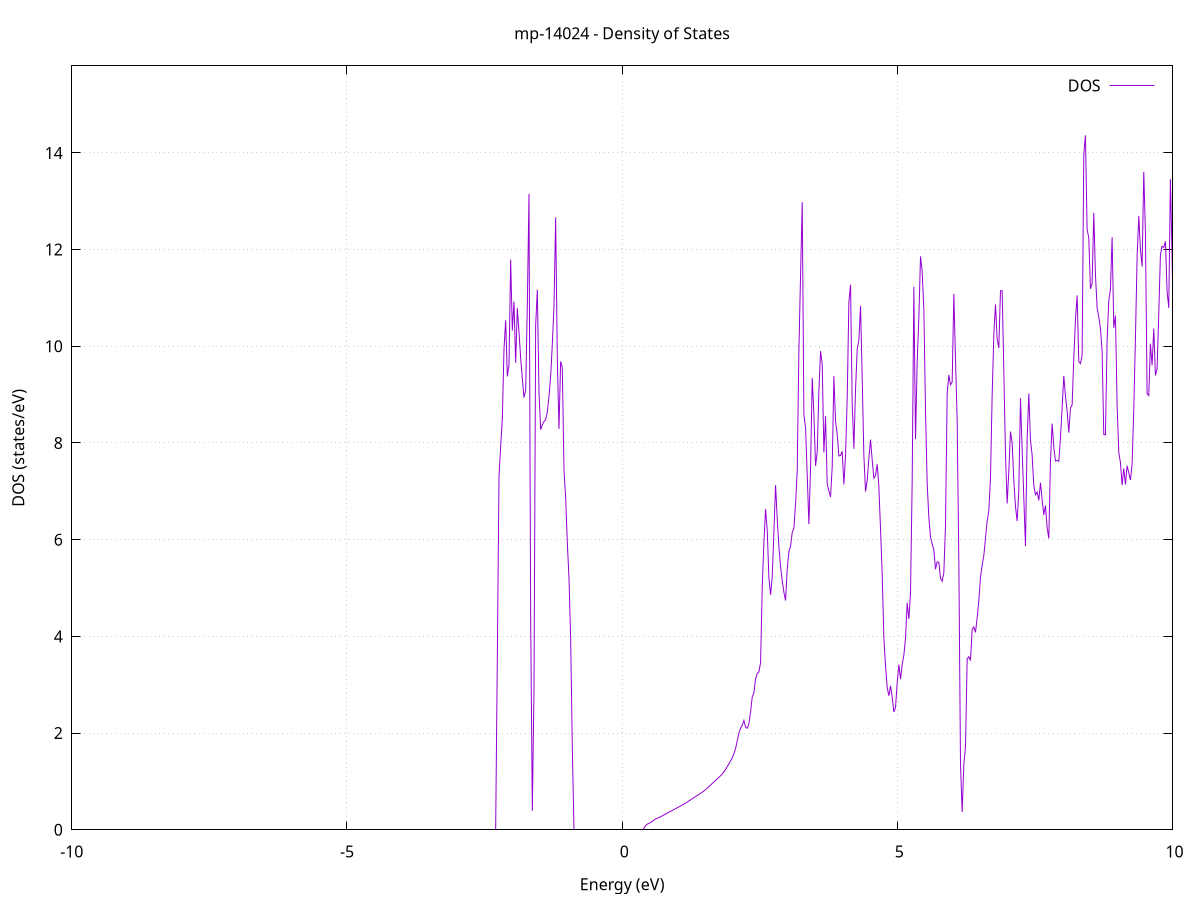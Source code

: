 set title 'mp-14024 - Density of States'
set xlabel 'Energy (eV)'
set ylabel 'DOS (states/eV)'
set grid
set xrange [-10:10]
set yrange [0:15.800]
set xzeroaxis lt -1
set terminal png size 800,600
set output 'mp-14024_dos_gnuplot.png'
plot '-' using 1:2 with lines title 'DOS'
-46.677600 0.000000
-46.647300 0.000000
-46.617000 0.000000
-46.586800 0.000000
-46.556500 0.000000
-46.526200 0.000000
-46.495900 0.000000
-46.465700 0.000000
-46.435400 0.000000
-46.405100 0.000000
-46.374800 0.000000
-46.344600 0.000000
-46.314300 0.000000
-46.284000 0.000000
-46.253800 0.000000
-46.223500 0.000000
-46.193200 0.000000
-46.162900 0.000000
-46.132700 0.000000
-46.102400 0.000000
-46.072100 0.000000
-46.041800 0.000000
-46.011600 0.000000
-45.981300 0.000000
-45.951000 0.000000
-45.920800 0.000000
-45.890500 0.000000
-45.860200 0.000000
-45.829900 0.000000
-45.799700 0.000000
-45.769400 0.000000
-45.739100 0.000000
-45.708800 0.000000
-45.678600 0.000000
-45.648300 0.000000
-45.618000 0.000000
-45.587800 0.000000
-45.557500 0.000000
-45.527200 0.000000
-45.496900 0.000000
-45.466700 0.000000
-45.436400 0.000000
-45.406100 0.000000
-45.375900 0.000000
-45.345600 0.000000
-45.315300 0.000000
-45.285000 0.000000
-45.254800 0.000000
-45.224500 0.000000
-45.194200 0.000000
-45.163900 0.000000
-45.133700 0.000000
-45.103400 0.000000
-45.073100 0.000000
-45.042900 0.000000
-45.012600 0.000000
-44.982300 0.000000
-44.952000 0.000000
-44.921800 0.000000
-44.891500 0.000000
-44.861200 0.000000
-44.830900 0.000000
-44.800700 0.000000
-44.770400 0.000000
-44.740100 0.000000
-44.709900 0.000000
-44.679600 0.000000
-44.649300 0.000000
-44.619000 0.000000
-44.588800 0.000000
-44.558500 0.000000
-44.528200 0.000000
-44.497900 0.000000
-44.467700 0.000000
-44.437400 0.000000
-44.407100 0.000000
-44.376900 0.000000
-44.346600 0.000000
-44.316300 0.000000
-44.286000 0.000000
-44.255800 0.000000
-44.225500 0.000000
-44.195200 0.000000
-44.165000 0.000000
-44.134700 0.000000
-44.104400 0.000000
-44.074100 0.000000
-44.043900 0.000000
-44.013600 0.000000
-43.983300 0.000000
-43.953000 0.000000
-43.922800 4.117400
-43.892500 16.302800
-43.862200 30.410100
-43.832000 44.315000
-43.801700 121.526500
-43.771400 177.632800
-43.741100 0.000000
-43.710900 0.000000
-43.680600 0.000000
-43.650300 0.000000
-43.620000 0.000000
-43.589800 0.000000
-43.559500 0.000000
-43.529200 0.000000
-43.499000 0.000000
-43.468700 0.000000
-43.438400 0.000000
-43.408100 0.000000
-43.377900 0.000000
-43.347600 0.000000
-43.317300 0.000000
-43.287000 0.000000
-43.256800 0.000000
-43.226500 0.000000
-43.196200 0.000000
-43.166000 0.000000
-43.135700 0.000000
-43.105400 0.000000
-43.075100 0.000000
-43.044900 0.000000
-43.014600 0.000000
-42.984300 0.000000
-42.954000 0.000000
-42.923800 0.000000
-42.893500 0.000000
-42.863200 0.000000
-42.833000 0.000000
-42.802700 0.000000
-42.772400 0.000000
-42.742100 0.000000
-42.711900 0.000000
-42.681600 0.000000
-42.651300 0.000000
-42.621100 0.000000
-42.590800 0.000000
-42.560500 0.000000
-42.530200 0.000000
-42.500000 0.000000
-42.469700 0.000000
-42.439400 0.000000
-42.409100 0.000000
-42.378900 0.000000
-42.348600 0.000000
-42.318300 0.000000
-42.288100 0.000000
-42.257800 0.000000
-42.227500 0.000000
-42.197200 0.000000
-42.167000 0.000000
-42.136700 0.000000
-42.106400 0.000000
-42.076100 0.000000
-42.045900 0.000000
-42.015600 0.000000
-41.985300 0.000000
-41.955100 0.000000
-41.924800 0.000000
-41.894500 0.000000
-41.864200 0.000000
-41.834000 0.000000
-41.803700 0.000000
-41.773400 0.000000
-41.743100 0.000000
-41.712900 0.000000
-41.682600 0.000000
-41.652300 0.000000
-41.622100 0.000000
-41.591800 0.000000
-41.561500 0.000000
-41.531200 0.000000
-41.501000 0.000000
-41.470700 0.000000
-41.440400 0.000000
-41.410200 0.000000
-41.379900 0.000000
-41.349600 0.000000
-41.319300 0.000000
-41.289100 0.000000
-41.258800 0.000000
-41.228500 0.000000
-41.198200 0.000000
-41.168000 0.000000
-41.137700 0.000000
-41.107400 0.000000
-41.077200 0.000000
-41.046900 0.000000
-41.016600 0.000000
-40.986300 0.000000
-40.956100 0.000000
-40.925800 0.000000
-40.895500 0.000000
-40.865200 0.000000
-40.835000 0.000000
-40.804700 0.000000
-40.774400 0.000000
-40.744200 0.000000
-40.713900 0.000000
-40.683600 0.000000
-40.653300 0.000000
-40.623100 0.000000
-40.592800 0.000000
-40.562500 0.000000
-40.532200 0.000000
-40.502000 0.000000
-40.471700 0.000000
-40.441400 0.000000
-40.411200 0.000000
-40.380900 0.000000
-40.350600 0.000000
-40.320300 0.000000
-40.290100 0.000000
-40.259800 0.000000
-40.229500 0.000000
-40.199300 0.000000
-40.169000 0.000000
-40.138700 0.000000
-40.108400 0.000000
-40.078200 0.000000
-40.047900 0.000000
-40.017600 0.000000
-39.987300 0.000000
-39.957100 0.000000
-39.926800 0.000000
-39.896500 0.000000
-39.866300 0.000000
-39.836000 0.000000
-39.805700 0.000000
-39.775400 0.000000
-39.745200 0.000000
-39.714900 0.000000
-39.684600 0.000000
-39.654300 0.000000
-39.624100 0.000000
-39.593800 0.000000
-39.563500 0.000000
-39.533300 0.000000
-39.503000 0.000000
-39.472700 0.000000
-39.442400 0.000000
-39.412200 0.000000
-39.381900 0.000000
-39.351600 0.000000
-39.321300 0.000000
-39.291100 0.000000
-39.260800 0.000000
-39.230500 0.000000
-39.200300 0.000000
-39.170000 0.000000
-39.139700 0.000000
-39.109400 0.000000
-39.079200 0.000000
-39.048900 0.000000
-39.018600 0.000000
-38.988300 0.000000
-38.958100 0.000000
-38.927800 0.000000
-38.897500 0.000000
-38.867300 0.000000
-38.837000 0.000000
-38.806700 0.000000
-38.776400 0.000000
-38.746200 0.000000
-38.715900 0.000000
-38.685600 0.000000
-38.655400 0.000000
-38.625100 0.000000
-38.594800 0.000000
-38.564500 0.000000
-38.534300 0.000000
-38.504000 0.000000
-38.473700 0.000000
-38.443400 0.000000
-38.413200 0.000000
-38.382900 0.000000
-38.352600 0.000000
-38.322400 0.000000
-38.292100 0.000000
-38.261800 0.000000
-38.231500 0.000000
-38.201300 0.000000
-38.171000 0.000000
-38.140700 0.000000
-38.110400 0.000000
-38.080200 0.000000
-38.049900 0.000000
-38.019600 0.000000
-37.989400 0.000000
-37.959100 0.000000
-37.928800 0.000000
-37.898500 0.000000
-37.868300 0.000000
-37.838000 0.000000
-37.807700 0.000000
-37.777400 0.000000
-37.747200 0.000000
-37.716900 0.000000
-37.686600 0.000000
-37.656400 0.000000
-37.626100 0.000000
-37.595800 0.000000
-37.565500 0.000000
-37.535300 0.000000
-37.505000 0.000000
-37.474700 0.000000
-37.444500 0.000000
-37.414200 0.000000
-37.383900 0.000000
-37.353600 0.000000
-37.323400 0.000000
-37.293100 0.000000
-37.262800 0.000000
-37.232500 0.000000
-37.202300 0.000000
-37.172000 0.000000
-37.141700 0.000000
-37.111500 0.000000
-37.081200 0.000000
-37.050900 0.000000
-37.020600 0.000000
-36.990400 0.000000
-36.960100 0.000000
-36.929800 0.000000
-36.899500 0.000000
-36.869300 0.000000
-36.839000 0.000000
-36.808700 0.000000
-36.778500 0.000000
-36.748200 0.000000
-36.717900 0.000000
-36.687600 0.000000
-36.657400 0.000000
-36.627100 0.000000
-36.596800 0.000000
-36.566500 0.000000
-36.536300 0.000000
-36.506000 0.000000
-36.475700 0.000000
-36.445500 0.000000
-36.415200 0.000000
-36.384900 0.000000
-36.354600 0.000000
-36.324400 0.000000
-36.294100 0.000000
-36.263800 0.000000
-36.233500 0.000000
-36.203300 0.000000
-36.173000 0.000000
-36.142700 0.000000
-36.112500 0.000000
-36.082200 0.000000
-36.051900 0.000000
-36.021600 0.000000
-35.991400 0.000000
-35.961100 0.000000
-35.930800 0.000000
-35.900600 0.000000
-35.870300 0.000000
-35.840000 0.000000
-35.809700 0.000000
-35.779500 0.000000
-35.749200 0.000000
-35.718900 0.000000
-35.688600 0.000000
-35.658400 0.000000
-35.628100 0.000000
-35.597800 0.000000
-35.567600 0.000000
-35.537300 0.000000
-35.507000 0.000000
-35.476700 0.000000
-35.446500 0.000000
-35.416200 0.000000
-35.385900 0.000000
-35.355600 0.000000
-35.325400 0.000000
-35.295100 0.000000
-35.264800 0.000000
-35.234600 0.000000
-35.204300 0.000000
-35.174000 0.000000
-35.143700 0.000000
-35.113500 0.000000
-35.083200 0.000000
-35.052900 0.000000
-35.022600 0.000000
-34.992400 0.000000
-34.962100 0.000000
-34.931800 0.000000
-34.901600 0.000000
-34.871300 0.000000
-34.841000 0.000000
-34.810700 0.000000
-34.780500 0.000000
-34.750200 0.000000
-34.719900 0.000000
-34.689700 0.000000
-34.659400 0.000000
-34.629100 0.000000
-34.598800 0.000000
-34.568600 0.000000
-34.538300 0.000000
-34.508000 0.000000
-34.477700 0.000000
-34.447500 0.000000
-34.417200 0.000000
-34.386900 0.000000
-34.356700 0.000000
-34.326400 0.000000
-34.296100 0.000000
-34.265800 0.000000
-34.235600 0.000000
-34.205300 0.000000
-34.175000 0.000000
-34.144700 0.000000
-34.114500 0.000000
-34.084200 0.000000
-34.053900 0.000000
-34.023700 0.000000
-33.993400 0.000000
-33.963100 0.000000
-33.932800 0.000000
-33.902600 0.000000
-33.872300 0.000000
-33.842000 0.000000
-33.811700 0.000000
-33.781500 0.000000
-33.751200 0.000000
-33.720900 0.000000
-33.690700 0.000000
-33.660400 0.000000
-33.630100 0.000000
-33.599800 0.000000
-33.569600 0.000000
-33.539300 0.000000
-33.509000 0.000000
-33.478700 0.000000
-33.448500 0.000000
-33.418200 0.000000
-33.387900 0.000000
-33.357700 0.000000
-33.327400 0.000000
-33.297100 0.000000
-33.266800 0.000000
-33.236600 0.000000
-33.206300 0.000000
-33.176000 0.000000
-33.145800 0.000000
-33.115500 0.000000
-33.085200 0.000000
-33.054900 0.000000
-33.024700 0.000000
-32.994400 0.000000
-32.964100 0.000000
-32.933800 0.000000
-32.903600 0.000000
-32.873300 0.000000
-32.843000 0.000000
-32.812800 0.000000
-32.782500 0.000000
-32.752200 0.000000
-32.721900 0.000000
-32.691700 0.000000
-32.661400 0.000000
-32.631100 0.000000
-32.600800 0.000000
-32.570600 0.000000
-32.540300 0.000000
-32.510000 0.000000
-32.479800 0.000000
-32.449500 0.000000
-32.419200 0.000000
-32.388900 0.000000
-32.358700 0.000000
-32.328400 0.000000
-32.298100 0.000000
-32.267800 0.000000
-32.237600 0.000000
-32.207300 0.000000
-32.177000 0.000000
-32.146800 0.000000
-32.116500 0.000000
-32.086200 0.000000
-32.055900 0.000000
-32.025700 0.000000
-31.995400 0.000000
-31.965100 0.000000
-31.934900 0.000000
-31.904600 0.000000
-31.874300 0.000000
-31.844000 0.000000
-31.813800 0.000000
-31.783500 0.000000
-31.753200 0.000000
-31.722900 0.000000
-31.692700 0.000000
-31.662400 0.000000
-31.632100 0.000000
-31.601900 0.000000
-31.571600 0.000000
-31.541300 0.000000
-31.511000 0.000000
-31.480800 0.000000
-31.450500 0.000000
-31.420200 0.000000
-31.389900 0.000000
-31.359700 0.000000
-31.329400 0.000000
-31.299100 0.000000
-31.268900 0.000000
-31.238600 0.000000
-31.208300 0.000000
-31.178000 0.000000
-31.147800 0.000000
-31.117500 0.000000
-31.087200 0.000000
-31.056900 0.000000
-31.026700 0.000000
-30.996400 0.000000
-30.966100 0.000000
-30.935900 0.000000
-30.905600 0.000000
-30.875300 0.000000
-30.845000 0.000000
-30.814800 0.000000
-30.784500 0.000000
-30.754200 0.000000
-30.724000 0.000000
-30.693700 0.000000
-30.663400 0.000000
-30.633100 0.000000
-30.602900 0.000000
-30.572600 0.000000
-30.542300 0.000000
-30.512000 0.000000
-30.481800 0.000000
-30.451500 0.000000
-30.421200 0.000000
-30.391000 0.000000
-30.360700 0.000000
-30.330400 0.000000
-30.300100 0.000000
-30.269900 0.000000
-30.239600 0.000000
-30.209300 0.000000
-30.179000 0.000000
-30.148800 0.000000
-30.118500 0.000000
-30.088200 0.000000
-30.058000 0.000000
-30.027700 0.000000
-29.997400 0.000000
-29.967100 0.000000
-29.936900 0.000000
-29.906600 0.000000
-29.876300 0.000000
-29.846000 0.000000
-29.815800 0.000000
-29.785500 0.000000
-29.755200 0.000000
-29.725000 0.000000
-29.694700 0.000000
-29.664400 0.000000
-29.634100 0.000000
-29.603900 0.000000
-29.573600 0.000000
-29.543300 0.000000
-29.513000 0.000000
-29.482800 0.000000
-29.452500 0.000000
-29.422200 0.000000
-29.392000 0.000000
-29.361700 0.000000
-29.331400 0.000000
-29.301100 0.000000
-29.270900 0.000000
-29.240600 0.000000
-29.210300 0.000000
-29.180100 0.000000
-29.149800 0.000000
-29.119500 0.000000
-29.089200 0.000000
-29.059000 0.000000
-29.028700 0.000000
-28.998400 0.000000
-28.968100 0.000000
-28.937900 0.000000
-28.907600 0.000000
-28.877300 0.000000
-28.847100 0.000000
-28.816800 0.000000
-28.786500 0.000000
-28.756200 0.000000
-28.726000 0.000000
-28.695700 0.000000
-28.665400 0.000000
-28.635100 0.000000
-28.604900 0.000000
-28.574600 0.000000
-28.544300 0.000000
-28.514100 0.000000
-28.483800 0.000000
-28.453500 0.000000
-28.423200 0.000000
-28.393000 0.000000
-28.362700 0.000000
-28.332400 0.000000
-28.302100 0.000000
-28.271900 0.000000
-28.241600 0.000000
-28.211300 0.000000
-28.181100 0.000000
-28.150800 0.000000
-28.120500 0.000000
-28.090200 0.000000
-28.060000 0.000000
-28.029700 0.000000
-27.999400 0.000000
-27.969200 0.000000
-27.938900 0.000000
-27.908600 0.000000
-27.878300 0.000000
-27.848100 0.000000
-27.817800 0.000000
-27.787500 0.000000
-27.757200 0.000000
-27.727000 0.000000
-27.696700 0.000000
-27.666400 0.000000
-27.636200 0.000000
-27.605900 0.000000
-27.575600 0.000000
-27.545300 0.000000
-27.515100 0.000000
-27.484800 0.000000
-27.454500 0.000000
-27.424200 0.000000
-27.394000 0.000000
-27.363700 0.000000
-27.333400 0.000000
-27.303200 0.000000
-27.272900 0.000000
-27.242600 0.000000
-27.212300 0.000000
-27.182100 0.000000
-27.151800 0.000000
-27.121500 0.000000
-27.091200 0.000000
-27.061000 0.000000
-27.030700 0.000000
-27.000400 0.000000
-26.970200 0.000000
-26.939900 0.000000
-26.909600 0.000000
-26.879300 0.000000
-26.849100 0.000000
-26.818800 0.000000
-26.788500 0.000000
-26.758200 0.000000
-26.728000 0.000000
-26.697700 0.000000
-26.667400 0.000000
-26.637200 0.000000
-26.606900 0.000000
-26.576600 0.000000
-26.546300 0.000000
-26.516100 0.000000
-26.485800 0.000000
-26.455500 0.000000
-26.425300 0.000000
-26.395000 0.000000
-26.364700 0.000000
-26.334400 0.000000
-26.304200 0.000000
-26.273900 0.000000
-26.243600 0.000000
-26.213300 0.000000
-26.183100 0.000000
-26.152800 0.000000
-26.122500 0.000000
-26.092300 0.000000
-26.062000 0.000000
-26.031700 0.000000
-26.001400 0.000000
-25.971200 0.000000
-25.940900 0.000000
-25.910600 0.000000
-25.880300 0.000000
-25.850100 0.000000
-25.819800 0.000000
-25.789500 0.000000
-25.759300 0.000000
-25.729000 0.000000
-25.698700 0.000000
-25.668400 0.000000
-25.638200 0.000000
-25.607900 0.000000
-25.577600 0.000000
-25.547300 0.000000
-25.517100 0.000000
-25.486800 0.000000
-25.456500 0.000000
-25.426300 0.000000
-25.396000 0.000000
-25.365700 0.000000
-25.335400 0.000000
-25.305200 0.000000
-25.274900 0.000000
-25.244600 0.000000
-25.214400 0.000000
-25.184100 0.000000
-25.153800 0.000000
-25.123500 0.000000
-25.093300 0.000000
-25.063000 0.000000
-25.032700 0.000000
-25.002400 0.000000
-24.972200 0.000000
-24.941900 0.000000
-24.911600 0.000000
-24.881400 0.000000
-24.851100 0.000000
-24.820800 0.000000
-24.790500 0.000000
-24.760300 0.000000
-24.730000 0.000000
-24.699700 0.000000
-24.669400 0.000000
-24.639200 0.000000
-24.608900 0.000000
-24.578600 0.000000
-24.548400 0.000000
-24.518100 0.000000
-24.487800 0.000000
-24.457500 0.000000
-24.427300 0.000000
-24.397000 0.000000
-24.366700 0.000000
-24.336400 0.000000
-24.306200 0.000000
-24.275900 0.000000
-24.245600 0.000000
-24.215400 0.000000
-24.185100 0.000000
-24.154800 0.000000
-24.124500 0.000000
-24.094300 0.000000
-24.064000 0.000000
-24.033700 0.000000
-24.003400 0.000000
-23.973200 0.000000
-23.942900 0.000000
-23.912600 0.000000
-23.882400 0.000000
-23.852100 0.000000
-23.821800 0.000000
-23.791500 0.000000
-23.761300 0.000000
-23.731000 0.000000
-23.700700 0.000000
-23.670500 0.000000
-23.640200 0.000000
-23.609900 0.000000
-23.579600 0.000000
-23.549400 0.000000
-23.519100 0.000000
-23.488800 0.000000
-23.458500 0.000000
-23.428300 0.000000
-23.398000 0.000000
-23.367700 0.000000
-23.337500 0.000000
-23.307200 0.000000
-23.276900 0.000000
-23.246600 0.000000
-23.216400 0.000000
-23.186100 0.000000
-23.155800 0.000000
-23.125500 0.000000
-23.095300 0.000000
-23.065000 0.000000
-23.034700 0.000000
-23.004500 0.000000
-22.974200 0.000000
-22.943900 0.000000
-22.913600 1.197400
-22.883400 2.726000
-22.853100 3.869300
-22.822800 4.943400
-22.792500 6.123300
-22.762300 7.750100
-22.732000 11.201400
-22.701700 11.999800
-22.671500 9.470200
-22.641200 8.335700
-22.610900 9.599300
-22.580600 10.109900
-22.550400 9.856800
-22.520100 9.440600
-22.489800 8.748100
-22.459600 8.365500
-22.429300 3.970500
-22.399000 1.740600
-22.368700 10.496200
-22.338500 12.230800
-22.308200 20.213100
-22.277900 41.224400
-22.247600 41.360000
-22.217400 31.380200
-22.187100 27.206700
-22.156800 23.672800
-22.126600 28.486600
-22.096300 29.842300
-22.066000 37.665500
-22.035700 36.046200
-22.005500 40.451400
-21.975200 21.997200
-21.944900 21.631400
-21.914600 63.656900
-21.884400 59.910600
-21.854100 66.391700
-21.823800 58.266200
-21.793600 59.193800
-21.763300 72.109300
-21.733000 81.782900
-21.702700 108.061200
-21.672500 51.007200
-21.642200 64.711300
-21.611900 26.721800
-21.581600 0.000000
-21.551400 0.000000
-21.521100 0.000000
-21.490800 0.000000
-21.460600 0.000000
-21.430300 0.000000
-21.400000 0.000000
-21.369700 0.000000
-21.339500 0.000000
-21.309200 0.000000
-21.278900 0.000000
-21.248600 0.000000
-21.218400 0.000000
-21.188100 0.000000
-21.157800 0.000000
-21.127600 0.000000
-21.097300 0.000000
-21.067000 0.000000
-21.036700 0.000000
-21.006500 0.000000
-20.976200 0.000000
-20.945900 0.000000
-20.915700 0.000000
-20.885400 0.000000
-20.855100 0.000000
-20.824800 0.000000
-20.794600 0.000000
-20.764300 0.000000
-20.734000 0.000000
-20.703700 0.000000
-20.673500 0.000000
-20.643200 0.000000
-20.612900 0.000000
-20.582700 0.000000
-20.552400 0.000000
-20.522100 0.000000
-20.491800 0.000000
-20.461600 0.000000
-20.431300 0.000000
-20.401000 0.000000
-20.370700 0.000000
-20.340500 0.000000
-20.310200 0.000000
-20.279900 0.000000
-20.249700 0.000000
-20.219400 0.000000
-20.189100 0.000000
-20.158800 0.000000
-20.128600 0.000000
-20.098300 0.000000
-20.068000 0.000000
-20.037700 0.000000
-20.007500 0.000000
-19.977200 0.000000
-19.946900 0.000000
-19.916700 0.000000
-19.886400 0.000000
-19.856100 0.000000
-19.825800 0.000000
-19.795600 0.000000
-19.765300 0.000000
-19.735000 0.000000
-19.704800 0.000000
-19.674500 0.000000
-19.644200 0.000000
-19.613900 0.000000
-19.583700 0.000000
-19.553400 0.000000
-19.523100 0.000000
-19.492800 0.000000
-19.462600 0.000000
-19.432300 0.000000
-19.402000 0.000000
-19.371800 0.000000
-19.341500 0.000000
-19.311200 0.000000
-19.280900 0.000000
-19.250700 0.000000
-19.220400 0.000000
-19.190100 0.000000
-19.159800 0.000000
-19.129600 0.000000
-19.099300 0.000000
-19.069000 0.000000
-19.038800 0.000000
-19.008500 0.000000
-18.978200 0.000000
-18.947900 0.000000
-18.917700 0.000000
-18.887400 0.000000
-18.857100 0.000000
-18.826800 0.000000
-18.796600 0.000000
-18.766300 0.000000
-18.736000 0.000000
-18.705800 0.000000
-18.675500 0.000000
-18.645200 0.000000
-18.614900 0.000000
-18.584700 0.000000
-18.554400 0.000000
-18.524100 0.000000
-18.493900 0.000000
-18.463600 0.000000
-18.433300 0.000000
-18.403000 0.000000
-18.372800 0.000000
-18.342500 0.000000
-18.312200 0.000000
-18.281900 0.000000
-18.251700 0.000000
-18.221400 0.000000
-18.191100 0.000000
-18.160900 0.000000
-18.130600 0.000000
-18.100300 0.000000
-18.070000 0.000000
-18.039800 0.000000
-18.009500 0.000000
-17.979200 0.000000
-17.948900 0.000000
-17.918700 0.000000
-17.888400 0.000000
-17.858100 0.000000
-17.827900 0.000000
-17.797600 0.000000
-17.767300 0.000000
-17.737000 0.000000
-17.706800 0.000000
-17.676500 0.000000
-17.646200 0.000000
-17.615900 0.000000
-17.585700 0.000000
-17.555400 0.000000
-17.525100 0.000000
-17.494900 0.000000
-17.464600 0.000000
-17.434300 0.000000
-17.404000 0.000000
-17.373800 0.000000
-17.343500 0.000000
-17.313200 0.000000
-17.282900 0.000000
-17.252700 0.000000
-17.222400 0.000000
-17.192100 0.000000
-17.161900 0.000000
-17.131600 0.000000
-17.101300 0.000000
-17.071000 0.000000
-17.040800 0.000000
-17.010500 0.000000
-16.980200 0.000000
-16.950000 0.000000
-16.919700 0.000000
-16.889400 0.000000
-16.859100 0.000000
-16.828900 0.000000
-16.798600 0.000000
-16.768300 0.000000
-16.738000 0.000000
-16.707800 0.000000
-16.677500 0.000000
-16.647200 0.000000
-16.617000 0.000000
-16.586700 0.000000
-16.556400 0.000000
-16.526100 0.000000
-16.495900 0.000000
-16.465600 0.000000
-16.435300 0.000000
-16.405000 0.000000
-16.374800 0.000000
-16.344500 0.000000
-16.314200 0.000000
-16.284000 0.000000
-16.253700 0.000000
-16.223400 0.000000
-16.193100 0.000000
-16.162900 0.000000
-16.132600 0.000000
-16.102300 0.000000
-16.072000 0.000000
-16.041800 0.000000
-16.011500 0.000000
-15.981200 0.000000
-15.951000 0.000000
-15.920700 0.000000
-15.890400 0.000000
-15.860100 0.000000
-15.829900 0.000000
-15.799600 0.000000
-15.769300 0.000000
-15.739100 0.000000
-15.708800 0.000000
-15.678500 0.000000
-15.648200 0.000000
-15.618000 0.000000
-15.587700 0.000000
-15.557400 0.000000
-15.527100 0.000000
-15.496900 0.000000
-15.466600 0.682800
-15.436300 1.191700
-15.406100 1.583100
-15.375800 1.995100
-15.345500 2.420000
-15.315200 2.906300
-15.285000 3.463400
-15.254700 4.109400
-15.224400 5.018700
-15.194100 6.309500
-15.163900 8.492000
-15.133600 8.422100
-15.103300 9.277400
-15.073100 10.545200
-15.042800 1.445400
-15.012500 13.463900
-14.982200 8.573100
-14.952000 8.544500
-14.921700 8.543500
-14.891400 6.075800
-14.861100 4.763100
-14.830900 3.925400
-14.800600 3.249400
-14.770300 2.666300
-14.740100 2.161300
-14.709800 1.657800
-14.679500 1.197000
-14.649200 0.537700
-14.619000 0.000000
-14.588700 0.000000
-14.558400 0.000000
-14.528100 0.000000
-14.497900 0.000000
-14.467600 0.000000
-14.437300 0.000000
-14.407100 0.000000
-14.376800 0.000000
-14.346500 0.000000
-14.316200 0.000000
-14.286000 0.000000
-14.255700 0.000000
-14.225400 0.000000
-14.195200 0.000000
-14.164900 0.000000
-14.134600 0.000000
-14.104300 0.000000
-14.074100 0.000000
-14.043800 0.000000
-14.013500 0.000000
-13.983200 0.000000
-13.953000 0.000000
-13.922700 0.000000
-13.892400 0.000000
-13.862200 0.000000
-13.831900 0.000000
-13.801600 0.000000
-13.771300 0.000000
-13.741100 0.000000
-13.710800 0.000000
-13.680500 0.000000
-13.650200 0.000000
-13.620000 0.000000
-13.589700 0.000000
-13.559400 0.000000
-13.529200 0.000000
-13.498900 0.000000
-13.468600 0.000000
-13.438300 0.000000
-13.408100 0.000000
-13.377800 0.000000
-13.347500 0.000000
-13.317200 0.000000
-13.287000 0.000000
-13.256700 0.000000
-13.226400 0.000000
-13.196200 0.000000
-13.165900 0.000000
-13.135600 0.000000
-13.105300 0.000000
-13.075100 0.000000
-13.044800 0.000000
-13.014500 0.000000
-12.984300 0.000000
-12.954000 0.000000
-12.923700 0.000000
-12.893400 0.000000
-12.863200 0.000000
-12.832900 0.000000
-12.802600 0.000000
-12.772300 0.000000
-12.742100 0.000000
-12.711800 0.000000
-12.681500 0.000000
-12.651300 0.000000
-12.621000 0.000000
-12.590700 0.000000
-12.560400 0.000000
-12.530200 0.000000
-12.499900 0.000000
-12.469600 0.000000
-12.439300 0.000000
-12.409100 0.000000
-12.378800 0.000000
-12.348500 0.000000
-12.318300 0.000000
-12.288000 0.000000
-12.257700 0.000000
-12.227400 0.000000
-12.197200 0.000000
-12.166900 0.000000
-12.136600 0.000000
-12.106300 0.000000
-12.076100 0.000000
-12.045800 0.000000
-12.015500 0.000000
-11.985300 0.000000
-11.955000 0.000000
-11.924700 0.000000
-11.894400 0.000000
-11.864200 0.000000
-11.833900 0.000000
-11.803600 0.000000
-11.773300 0.000000
-11.743100 0.000000
-11.712800 0.000000
-11.682500 0.000000
-11.652300 0.000000
-11.622000 0.000000
-11.591700 0.000000
-11.561400 0.000000
-11.531200 0.000000
-11.500900 0.000000
-11.470600 0.000000
-11.440400 0.000000
-11.410100 0.000000
-11.379800 0.000000
-11.349500 0.000000
-11.319300 0.000000
-11.289000 0.000000
-11.258700 0.000000
-11.228400 0.000000
-11.198200 0.000000
-11.167900 0.000000
-11.137600 0.000000
-11.107400 0.000000
-11.077100 0.000000
-11.046800 0.000000
-11.016500 0.000000
-10.986300 0.000000
-10.956000 0.000000
-10.925700 0.000000
-10.895400 0.000000
-10.865200 0.000000
-10.834900 0.000000
-10.804600 0.000000
-10.774400 0.000000
-10.744100 0.000000
-10.713800 0.000000
-10.683500 0.000000
-10.653300 0.000000
-10.623000 0.000000
-10.592700 0.000000
-10.562400 0.000000
-10.532200 0.000000
-10.501900 0.000000
-10.471600 0.000000
-10.441400 0.000000
-10.411100 0.000000
-10.380800 0.000000
-10.350500 0.000000
-10.320300 0.000000
-10.290000 0.000000
-10.259700 0.000000
-10.229500 0.000000
-10.199200 0.000000
-10.168900 0.000000
-10.138600 0.000000
-10.108400 0.000000
-10.078100 0.000000
-10.047800 0.000000
-10.017500 0.000000
-9.987300 0.000000
-9.957000 0.000000
-9.926700 0.000000
-9.896500 0.000000
-9.866200 0.000000
-9.835900 0.000000
-9.805600 0.000000
-9.775400 0.000000
-9.745100 0.000000
-9.714800 0.000000
-9.684500 0.000000
-9.654300 0.000000
-9.624000 0.000000
-9.593700 0.000000
-9.563500 0.000000
-9.533200 0.000000
-9.502900 0.000000
-9.472600 0.000000
-9.442400 0.000000
-9.412100 0.000000
-9.381800 0.000000
-9.351500 0.000000
-9.321300 0.000000
-9.291000 0.000000
-9.260700 0.000000
-9.230500 0.000000
-9.200200 0.000000
-9.169900 0.000000
-9.139600 0.000000
-9.109400 0.000000
-9.079100 0.000000
-9.048800 0.000000
-9.018600 0.000000
-8.988300 0.000000
-8.958000 0.000000
-8.927700 0.000000
-8.897500 0.000000
-8.867200 0.000000
-8.836900 0.000000
-8.806600 0.000000
-8.776400 0.000000
-8.746100 0.000000
-8.715800 0.000000
-8.685600 0.000000
-8.655300 0.000000
-8.625000 0.000000
-8.594700 0.000000
-8.564500 0.000000
-8.534200 0.000000
-8.503900 0.000000
-8.473600 0.000000
-8.443400 0.000000
-8.413100 0.000000
-8.382800 0.000000
-8.352600 0.000000
-8.322300 0.000000
-8.292000 0.000000
-8.261700 0.000000
-8.231500 0.000000
-8.201200 0.000000
-8.170900 0.000000
-8.140600 0.000000
-8.110400 0.000000
-8.080100 0.000000
-8.049800 0.000000
-8.019600 0.000000
-7.989300 0.000000
-7.959000 0.000000
-7.928700 0.000000
-7.898500 0.000000
-7.868200 0.000000
-7.837900 0.000000
-7.807600 0.000000
-7.777400 0.000000
-7.747100 0.000000
-7.716800 0.000000
-7.686600 0.000000
-7.656300 0.000000
-7.626000 0.000000
-7.595700 0.000000
-7.565500 0.000000
-7.535200 0.000000
-7.504900 0.000000
-7.474700 0.000000
-7.444400 0.000000
-7.414100 0.000000
-7.383800 0.000000
-7.353600 0.000000
-7.323300 0.000000
-7.293000 0.000000
-7.262700 0.000000
-7.232500 0.000000
-7.202200 0.000000
-7.171900 0.000000
-7.141700 0.000000
-7.111400 0.000000
-7.081100 0.000000
-7.050800 0.000000
-7.020600 0.000000
-6.990300 0.000000
-6.960000 0.000000
-6.929700 0.000000
-6.899500 0.000000
-6.869200 0.000000
-6.838900 0.000000
-6.808700 0.000000
-6.778400 0.000000
-6.748100 0.000000
-6.717800 0.000000
-6.687600 0.000000
-6.657300 0.000000
-6.627000 0.000000
-6.596700 0.000000
-6.566500 0.000000
-6.536200 0.000000
-6.505900 0.000000
-6.475700 0.000000
-6.445400 0.000000
-6.415100 0.000000
-6.384800 0.000000
-6.354600 0.000000
-6.324300 0.000000
-6.294000 0.000000
-6.263800 0.000000
-6.233500 0.000000
-6.203200 0.000000
-6.172900 0.000000
-6.142700 0.000000
-6.112400 0.000000
-6.082100 0.000000
-6.051800 0.000000
-6.021600 0.000000
-5.991300 0.000000
-5.961000 0.000000
-5.930800 0.000000
-5.900500 0.000000
-5.870200 0.000000
-5.839900 0.000000
-5.809700 0.000000
-5.779400 0.000000
-5.749100 0.000000
-5.718800 0.000000
-5.688600 0.000000
-5.658300 0.000000
-5.628000 0.000000
-5.597800 0.000000
-5.567500 0.000000
-5.537200 0.000000
-5.506900 0.000000
-5.476700 0.000000
-5.446400 0.000000
-5.416100 0.000000
-5.385800 0.000000
-5.355600 0.000000
-5.325300 0.000000
-5.295000 0.000000
-5.264800 0.000000
-5.234500 0.000000
-5.204200 0.000000
-5.173900 0.000000
-5.143700 0.000000
-5.113400 0.000000
-5.083100 0.000000
-5.052800 0.000000
-5.022600 0.000000
-4.992300 0.000000
-4.962000 0.000000
-4.931800 0.000000
-4.901500 0.000000
-4.871200 0.000000
-4.840900 0.000000
-4.810700 0.000000
-4.780400 0.000000
-4.750100 0.000000
-4.719900 0.000000
-4.689600 0.000000
-4.659300 0.000000
-4.629000 0.000000
-4.598800 0.000000
-4.568500 0.000000
-4.538200 0.000000
-4.507900 0.000000
-4.477700 0.000000
-4.447400 0.000000
-4.417100 0.000000
-4.386900 0.000000
-4.356600 0.000000
-4.326300 0.000000
-4.296000 0.000000
-4.265800 0.000000
-4.235500 0.000000
-4.205200 0.000000
-4.174900 0.000000
-4.144700 0.000000
-4.114400 0.000000
-4.084100 0.000000
-4.053900 0.000000
-4.023600 0.000000
-3.993300 0.000000
-3.963000 0.000000
-3.932800 0.000000
-3.902500 0.000000
-3.872200 0.000000
-3.841900 0.000000
-3.811700 0.000000
-3.781400 0.000000
-3.751100 0.000000
-3.720900 0.000000
-3.690600 0.000000
-3.660300 0.000000
-3.630000 0.000000
-3.599800 0.000000
-3.569500 0.000000
-3.539200 0.000000
-3.509000 0.000000
-3.478700 0.000000
-3.448400 0.000000
-3.418100 0.000000
-3.387900 0.000000
-3.357600 0.000000
-3.327300 0.000000
-3.297000 0.000000
-3.266800 0.000000
-3.236500 0.000000
-3.206200 0.000000
-3.176000 0.000000
-3.145700 0.000000
-3.115400 0.000000
-3.085100 0.000000
-3.054900 0.000000
-3.024600 0.000000
-2.994300 0.000000
-2.964000 0.000000
-2.933800 0.000000
-2.903500 0.000000
-2.873200 0.000000
-2.843000 0.000000
-2.812700 0.000000
-2.782400 0.000000
-2.752100 0.000000
-2.721900 0.000000
-2.691600 0.000000
-2.661300 0.000000
-2.631000 0.000000
-2.600800 0.000000
-2.570500 0.000000
-2.540200 0.000000
-2.510000 0.000000
-2.479700 0.000000
-2.449400 0.000000
-2.419100 0.000000
-2.388900 0.000000
-2.358600 0.000000
-2.328300 0.000000
-2.298000 0.019400
-2.267800 3.584500
-2.237500 7.318300
-2.207200 7.935000
-2.177000 8.495200
-2.146700 9.944600
-2.116400 10.537500
-2.086100 9.375800
-2.055900 9.613200
-2.025600 11.791000
-1.995300 10.326900
-1.965100 10.924800
-1.934800 9.658200
-1.904500 10.788800
-1.874200 10.297800
-1.844000 9.749500
-1.813700 9.332300
-1.783400 8.940300
-1.753100 9.093000
-1.722900 10.837800
-1.692600 13.151100
-1.662300 4.389200
-1.632100 0.392000
-1.601800 2.884300
-1.571500 10.436000
-1.541200 11.169400
-1.511000 9.055400
-1.480700 8.276100
-1.450400 8.373400
-1.420100 8.444700
-1.389900 8.478200
-1.359600 8.641300
-1.329300 8.963800
-1.299100 9.371800
-1.268800 10.042000
-1.238500 10.822600
-1.208200 12.666800
-1.178000 9.742600
-1.147700 8.291000
-1.117400 9.688100
-1.087100 9.557200
-1.056900 7.440000
-1.026600 6.875200
-0.996300 5.937200
-0.966100 5.207000
-0.935800 3.968100
-0.905500 1.695500
-0.875200 0.009500
-0.845000 0.000000
-0.814700 0.000000
-0.784400 0.000000
-0.754200 0.000000
-0.723900 0.000000
-0.693600 0.000000
-0.663300 0.000000
-0.633100 0.000000
-0.602800 0.000000
-0.572500 0.000000
-0.542200 0.000000
-0.512000 0.000000
-0.481700 0.000000
-0.451400 0.000000
-0.421200 0.000000
-0.390900 0.000000
-0.360600 0.000000
-0.330300 0.000000
-0.300100 0.000000
-0.269800 0.000000
-0.239500 0.000000
-0.209200 0.000000
-0.179000 0.000000
-0.148700 0.000000
-0.118400 0.000000
-0.088200 0.000000
-0.057900 0.000000
-0.027600 0.000000
0.002700 0.000000
0.032900 0.000000
0.063200 0.000000
0.093500 0.000000
0.123800 0.000000
0.154000 0.000000
0.184300 0.000000
0.214600 0.000000
0.244800 0.000000
0.275100 0.000000
0.305400 0.000000
0.335700 0.000000
0.365900 0.002200
0.396200 0.029000
0.426500 0.085800
0.456700 0.117200
0.487000 0.130400
0.517300 0.152300
0.547600 0.175300
0.577800 0.199500
0.608100 0.222200
0.638400 0.239400
0.668700 0.253200
0.698900 0.270200
0.729200 0.288400
0.759500 0.306900
0.789700 0.325700
0.820000 0.344800
0.850300 0.364300
0.880600 0.382200
0.910800 0.400400
0.941100 0.418800
0.971400 0.437300
1.001700 0.455800
1.031900 0.474600
1.062200 0.493600
1.092500 0.512800
1.122700 0.532200
1.153000 0.552400
1.183300 0.574400
1.213600 0.597000
1.243800 0.619300
1.274100 0.641600
1.304400 0.664100
1.334700 0.686800
1.364900 0.709600
1.395200 0.732400
1.425500 0.755200
1.455700 0.778100
1.486000 0.802900
1.516300 0.832000
1.546600 0.862300
1.576800 0.894000
1.607100 0.926000
1.637400 0.957700
1.667700 0.989200
1.697900 1.021100
1.728200 1.053200
1.758500 1.085700
1.788700 1.118600
1.819000 1.153700
1.849300 1.198800
1.879600 1.252900
1.909800 1.306600
1.940100 1.364100
1.970400 1.424400
2.000600 1.490000
2.030900 1.571300
2.061200 1.682600
2.091500 1.840800
2.121700 1.998700
2.152000 2.100600
2.182300 2.161400
2.212600 2.262300
2.242800 2.119000
2.273100 2.099300
2.303400 2.194200
2.333600 2.441100
2.363900 2.748600
2.394200 2.836000
2.424500 3.118100
2.454700 3.236500
2.485000 3.264800
2.515300 3.459900
2.545600 5.016700
2.575800 5.939200
2.606100 6.635600
2.636400 6.195000
2.666600 5.200800
2.696900 4.859300
2.727200 5.231800
2.757500 6.165400
2.787700 7.127300
2.818000 6.433600
2.848300 5.855500
2.878600 5.444100
2.908800 5.157900
2.939100 4.912800
2.969400 4.740800
2.999600 5.400400
3.029900 5.748400
3.060200 5.866300
3.090500 6.147100
3.120700 6.238300
3.151000 6.735400
3.181300 7.428200
3.211500 9.908800
3.241800 11.461000
3.272100 12.981100
3.302400 8.585900
3.332600 8.316400
3.362900 7.334200
3.393200 6.321200
3.423500 7.483700
3.453700 9.346000
3.484000 8.595200
3.514300 7.525600
3.544500 7.812800
3.574800 9.083600
3.605100 9.900100
3.635400 9.627400
3.665600 7.803900
3.695900 8.556800
3.726200 7.149400
3.756500 7.007700
3.786700 6.883900
3.817000 7.512700
3.847300 9.384000
3.877500 8.446000
3.907800 8.185000
3.938100 7.732600
3.968400 7.738500
3.998600 7.828000
4.028900 7.142800
4.059200 7.745300
4.089500 8.939400
4.119700 10.908300
4.150000 11.272300
4.180300 8.811300
4.210500 7.879300
4.240800 9.103500
4.271100 9.949300
4.301400 10.124500
4.331600 10.834500
4.361900 9.342500
4.392200 7.740700
4.422500 6.995200
4.452700 7.231700
4.483000 7.680500
4.513300 8.070700
4.543500 7.644800
4.573800 7.271400
4.604100 7.326300
4.634400 7.560600
4.664600 7.098100
4.694900 6.219700
4.725200 5.288100
4.755400 3.961600
4.785700 3.393700
4.816000 2.941800
4.846300 2.771900
4.876500 2.978000
4.906800 2.745900
4.937100 2.436200
4.967400 2.532100
4.997600 3.043900
5.027900 3.414200
5.058200 3.116200
5.088400 3.416400
5.118700 3.607700
5.149000 3.968200
5.179300 4.694300
5.209500 4.358400
5.239800 4.892100
5.270100 7.217500
5.300400 11.230300
5.330600 8.080000
5.360900 9.673300
5.391200 10.584900
5.421400 11.859900
5.451700 11.547900
5.482000 10.759000
5.512300 8.654000
5.542500 7.160200
5.572800 6.459700
5.603100 6.059200
5.633400 5.908100
5.663600 5.791300
5.693900 5.389200
5.724200 5.541500
5.754400 5.529400
5.784700 5.203200
5.815000 5.138600
5.845300 5.318600
5.875500 6.289900
5.905800 9.019300
5.936100 9.407900
5.966300 9.202400
5.996600 9.258700
6.026900 11.085700
6.057200 9.733700
6.087400 8.458600
6.117700 5.550700
6.148000 1.357800
6.178300 0.367400
6.208500 1.364500
6.238800 1.714500
6.269100 3.532300
6.299300 3.580800
6.329600 3.499600
6.359900 4.142400
6.390200 4.196500
6.420400 4.082700
6.450700 4.387400
6.481000 4.737800
6.511300 5.225400
6.541500 5.477500
6.571800 5.673300
6.602100 6.029600
6.632300 6.385500
6.662600 6.595800
6.692900 7.282700
6.723200 8.990300
6.753400 10.236000
6.783700 10.864800
6.814000 10.142600
6.844300 9.966900
6.874500 11.148800
6.904800 11.152500
6.935100 9.486500
6.965300 7.764700
6.995600 6.749000
7.025900 7.417600
7.056200 8.235800
7.086400 8.004100
7.116700 7.226800
7.147000 6.687600
7.177300 6.384400
7.207500 7.021700
7.237800 8.924800
7.268100 7.868900
7.298300 6.869000
7.328600 5.867500
7.358900 8.091500
7.389200 9.024000
7.419400 8.058100
7.449700 7.743200
7.480000 7.116100
7.510200 6.930800
7.540500 6.988200
7.570800 6.813600
7.601100 7.177200
7.631300 6.823300
7.661600 6.514700
7.691900 6.703500
7.722200 6.252300
7.752400 6.025700
7.782700 7.610000
7.813000 8.401900
7.843200 7.915800
7.873500 7.625900
7.903800 7.639100
7.934100 7.620100
7.964300 8.107800
7.994600 8.733400
8.024900 9.388700
8.055200 8.967400
8.085400 8.667000
8.115700 8.214000
8.146000 8.723600
8.176200 8.787600
8.206500 9.754800
8.236800 10.555600
8.267100 11.053600
8.297300 9.685700
8.327600 9.641900
8.357900 9.811300
8.388200 13.973500
8.418400 14.363600
8.448700 12.412800
8.479000 12.246300
8.509200 11.189300
8.539500 11.291700
8.569800 12.759800
8.600100 11.484000
8.630300 10.795100
8.660600 10.603000
8.690900 10.365800
8.721100 9.890900
8.751400 8.174500
8.781700 8.168600
8.812000 10.123300
8.842200 10.940800
8.872500 11.180300
8.902800 12.255400
8.933100 10.382600
8.963300 10.635700
8.993600 8.784200
9.023900 7.807900
9.054100 7.593600
9.084400 7.127300
9.114700 7.472500
9.145000 7.143500
9.175200 7.528400
9.205500 7.383900
9.235800 7.232800
9.266100 7.560700
9.296300 8.712900
9.326600 10.161300
9.356900 11.845400
9.387100 12.697200
9.417400 12.000400
9.447700 11.650000
9.478000 13.606600
9.508200 12.359200
9.538500 9.020000
9.568800 8.981500
9.599100 10.054100
9.629300 9.606800
9.659600 10.367300
9.689900 9.396100
9.720100 9.536400
9.750400 10.676700
9.780700 11.890800
9.811000 12.069100
9.841200 12.044800
9.871500 12.169400
9.901800 11.132200
9.932000 10.795900
9.962300 13.458500
9.992600 11.837800
10.022900 9.674700
10.053100 8.128100
10.083400 8.541000
10.113700 9.122600
10.144000 10.165200
10.174200 8.344600
10.204500 4.951900
10.234800 3.779700
10.265000 3.852300
10.295300 2.618000
10.325600 1.645800
10.355900 1.430100
10.386100 1.291800
10.416400 1.193000
10.446700 1.108600
10.477000 1.036200
10.507200 0.976300
10.537500 0.928700
10.567800 0.885700
10.598000 0.844100
10.628300 0.808200
10.658600 0.774500
10.688900 0.761200
10.719100 0.732600
10.749400 0.715900
10.779700 0.704600
10.810000 0.681200
10.840200 0.644600
10.870500 0.575600
10.900800 0.510700
10.931000 0.489900
10.961300 0.462800
10.991600 0.387900
11.021900 0.283900
11.052100 0.155000
11.082400 0.038000
11.112700 0.000200
11.143000 0.000000
11.173200 0.000000
11.203500 0.000000
11.233800 0.000000
11.264000 0.000000
11.294300 0.000000
11.324600 0.000000
11.354900 0.000000
11.385100 0.000000
11.415400 0.000000
11.445700 0.000000
11.475900 0.000000
11.506200 0.000000
11.536500 0.000000
11.566800 0.000000
11.597000 0.000000
11.627300 0.000000
11.657600 0.000000
11.687900 0.000000
11.718100 0.000000
11.748400 0.000000
11.778700 0.000000
11.808900 0.000000
11.839200 0.000000
11.869500 0.000000
11.899800 0.000000
11.930000 0.000000
11.960300 0.000000
11.990600 0.000000
12.020900 0.000000
12.051100 0.000000
12.081400 0.000000
12.111700 0.000000
12.141900 0.000000
12.172200 0.000000
12.202500 0.000000
12.232800 0.000000
12.263000 0.000000
12.293300 0.000000
12.323600 0.000000
12.353900 0.000000
12.384100 0.000000
12.414400 0.000000
12.444700 0.000000
12.474900 0.000000
12.505200 0.000000
12.535500 0.000000
12.565800 0.000000
12.596000 0.000000
12.626300 0.000000
12.656600 0.000000
12.686800 0.000000
12.717100 0.000000
12.747400 0.000000
12.777700 0.000000
12.807900 0.000000
12.838200 0.000000
12.868500 0.000000
12.898800 0.000000
12.929000 0.000000
12.959300 0.000000
12.989600 0.000000
13.019800 0.000000
13.050100 0.000000
13.080400 0.000000
13.110700 0.000000
13.140900 0.000000
13.171200 0.000000
13.201500 0.000000
13.231800 0.000000
13.262000 0.000000
13.292300 0.000000
13.322600 0.000000
13.352800 0.000000
13.383100 0.000000
13.413400 0.000000
13.443700 0.000000
13.473900 0.000000
13.504200 0.000000
13.534500 0.000000
13.564800 0.000000
13.595000 0.000000
13.625300 0.000000
13.655600 0.000000
13.685800 0.000000
13.716100 0.000000
13.746400 0.000000
13.776700 0.000000
13.806900 0.000000
13.837200 0.000000
13.867500 0.000000
e

